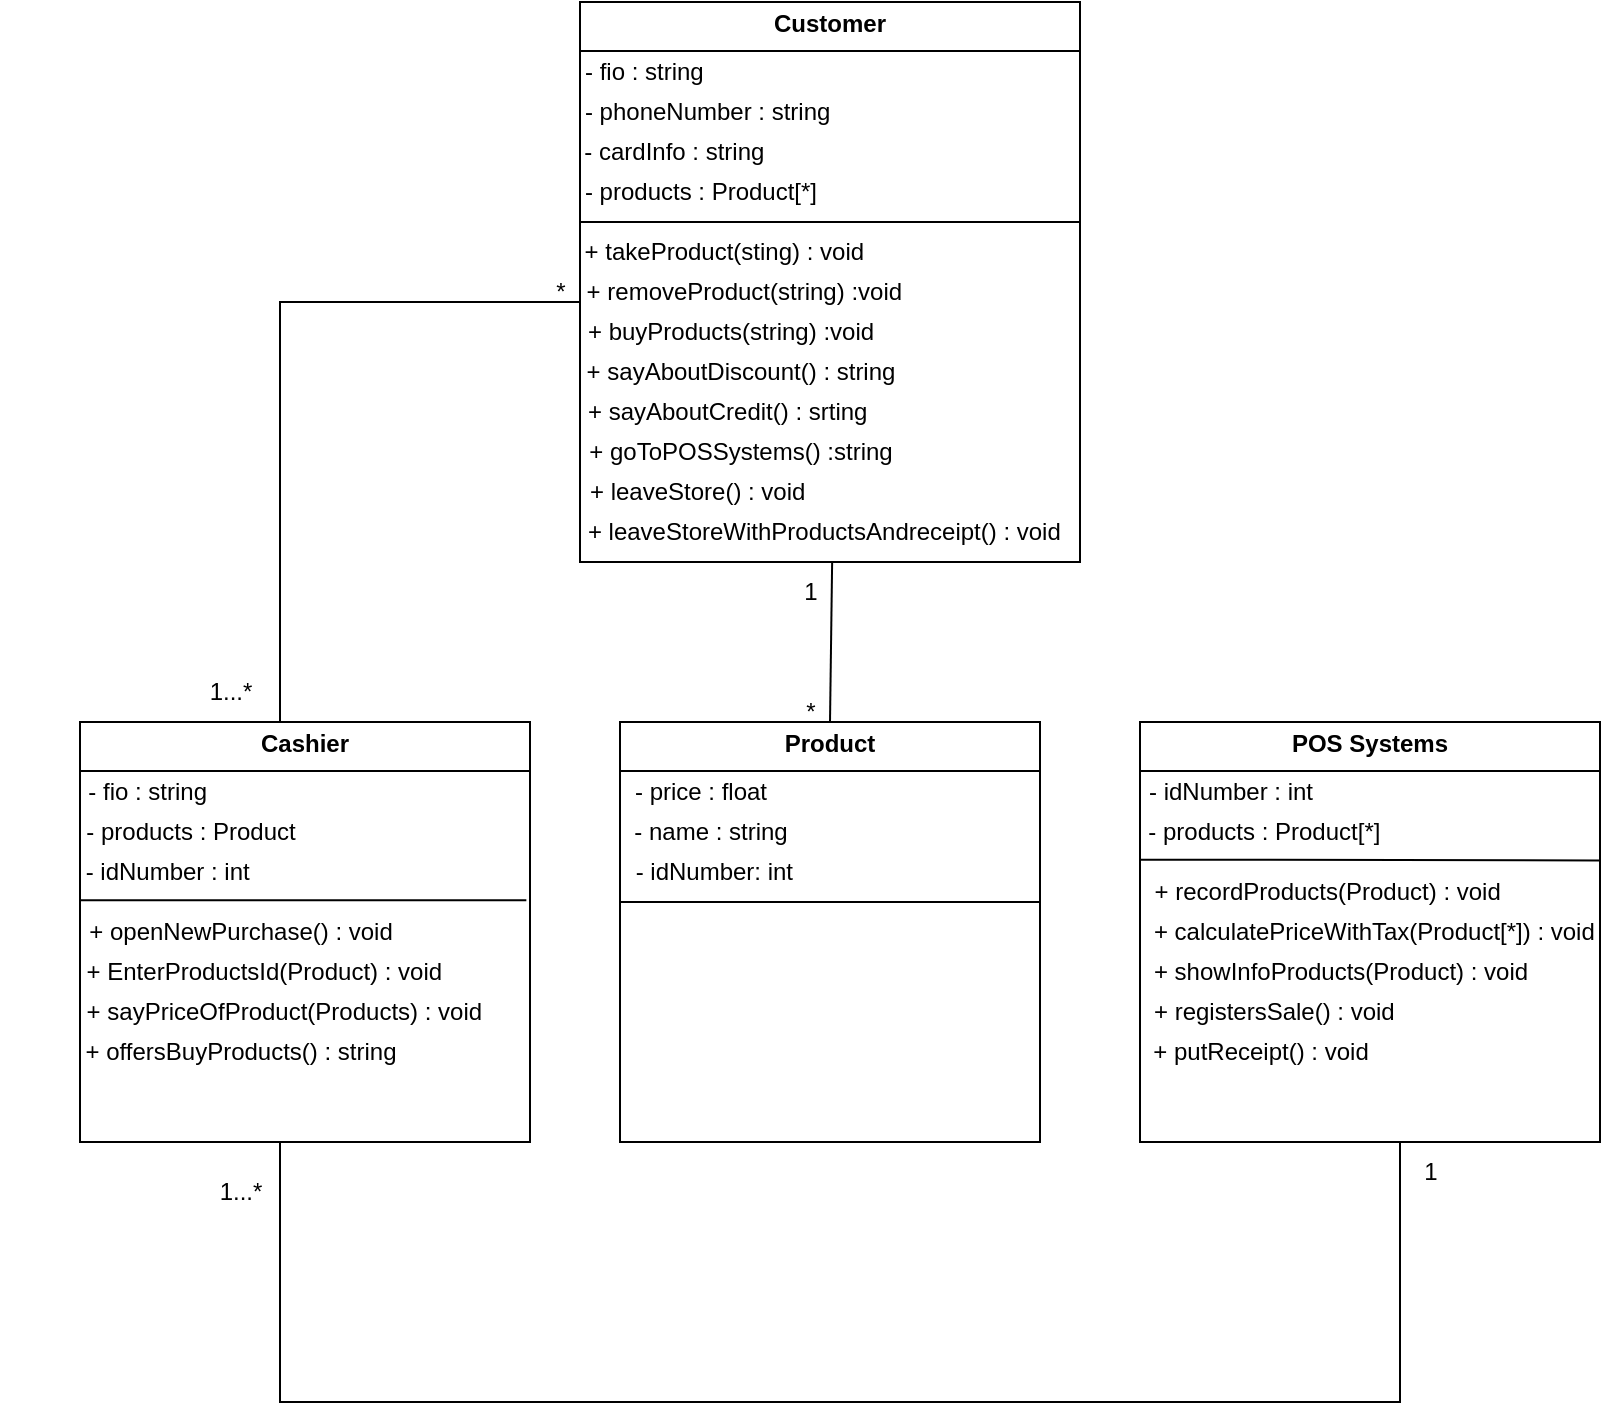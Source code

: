 <mxfile version="26.0.10">
  <diagram name="Страница — 1" id="9IbmU-YzCCTL2jYIP4o5">
    <mxGraphModel dx="11587" dy="918" grid="1" gridSize="10" guides="1" tooltips="1" connect="1" arrows="1" fold="1" page="1" pageScale="1" pageWidth="3300" pageHeight="4681" math="0" shadow="0">
      <root>
        <mxCell id="0" />
        <mxCell id="1" parent="0" />
        <mxCell id="7cEUkDjc9VDe2R28jBB0-4" value="&lt;p style=&quot;margin:0px;margin-top:4px;text-align:center;&quot;&gt;&lt;b&gt;Customer&lt;/b&gt;&lt;/p&gt;&lt;hr size=&quot;1&quot; style=&quot;border-style:solid;&quot;&gt;&lt;div style=&quot;height:2px;&quot;&gt;&lt;/div&gt;" style="verticalAlign=top;align=left;overflow=fill;html=1;whiteSpace=wrap;" vertex="1" parent="1">
          <mxGeometry x="-9090" y="10" width="250" height="280" as="geometry" />
        </mxCell>
        <mxCell id="7cEUkDjc9VDe2R28jBB0-9" value="&amp;nbsp; &amp;nbsp; - fio : string" style="text;html=1;align=center;verticalAlign=middle;resizable=0;points=[];autosize=1;strokeColor=none;fillColor=none;" vertex="1" parent="1">
          <mxGeometry x="-9115" y="30" width="100" height="30" as="geometry" />
        </mxCell>
        <mxCell id="7cEUkDjc9VDe2R28jBB0-10" value="&amp;nbsp; - phoneNumber : string" style="text;html=1;align=center;verticalAlign=middle;resizable=0;points=[];autosize=1;strokeColor=none;fillColor=none;" vertex="1" parent="1">
          <mxGeometry x="-9105" y="50" width="150" height="30" as="geometry" />
        </mxCell>
        <mxCell id="7cEUkDjc9VDe2R28jBB0-11" value="&amp;nbsp; &amp;nbsp; - cardInfo : string" style="text;html=1;align=center;verticalAlign=middle;resizable=0;points=[];autosize=1;strokeColor=none;fillColor=none;" vertex="1" parent="1">
          <mxGeometry x="-9115" y="70" width="130" height="30" as="geometry" />
        </mxCell>
        <mxCell id="7cEUkDjc9VDe2R28jBB0-12" value="&amp;nbsp; &amp;nbsp; &amp;nbsp; &amp;nbsp;+ takeProduct(sting) : void" style="text;html=1;align=center;verticalAlign=middle;resizable=0;points=[];autosize=1;strokeColor=none;fillColor=none;" vertex="1" parent="1">
          <mxGeometry x="-9125" y="120" width="190" height="30" as="geometry" />
        </mxCell>
        <mxCell id="7cEUkDjc9VDe2R28jBB0-13" value="&amp;nbsp; &amp;nbsp; &amp;nbsp; &amp;nbsp; &amp;nbsp; + removeProduct(string) :void" style="text;html=1;align=center;verticalAlign=middle;resizable=0;points=[];autosize=1;strokeColor=none;fillColor=none;" vertex="1" parent="1">
          <mxGeometry x="-9130" y="140" width="210" height="30" as="geometry" />
        </mxCell>
        <mxCell id="7cEUkDjc9VDe2R28jBB0-14" value="" style="endArrow=none;html=1;rounded=0;" edge="1" parent="1">
          <mxGeometry width="50" height="50" relative="1" as="geometry">
            <mxPoint x="-9090" y="120" as="sourcePoint" />
            <mxPoint x="-8840" y="120" as="targetPoint" />
          </mxGeometry>
        </mxCell>
        <mxCell id="7cEUkDjc9VDe2R28jBB0-15" value="- products : Product[*]" style="text;html=1;align=center;verticalAlign=middle;resizable=0;points=[];autosize=1;strokeColor=none;fillColor=none;" vertex="1" parent="1">
          <mxGeometry x="-9100" y="90" width="140" height="30" as="geometry" />
        </mxCell>
        <mxCell id="7cEUkDjc9VDe2R28jBB0-17" value="&amp;nbsp; &amp;nbsp; &amp;nbsp; &amp;nbsp; &amp;nbsp;+ buyProducts(string) :void" style="text;html=1;align=center;verticalAlign=middle;resizable=0;points=[];autosize=1;strokeColor=none;fillColor=none;" vertex="1" parent="1">
          <mxGeometry x="-9130" y="160" width="200" height="30" as="geometry" />
        </mxCell>
        <mxCell id="7cEUkDjc9VDe2R28jBB0-22" value="&lt;p style=&quot;margin:0px;margin-top:4px;text-align:center;&quot;&gt;&lt;b&gt;Product&lt;/b&gt;&lt;/p&gt;&lt;hr size=&quot;1&quot; style=&quot;border-style:solid;&quot;&gt;&lt;div style=&quot;height:2px;&quot;&gt;&lt;/div&gt;" style="verticalAlign=top;align=left;overflow=fill;html=1;whiteSpace=wrap;" vertex="1" parent="1">
          <mxGeometry x="-9070" y="370" width="210" height="210" as="geometry" />
        </mxCell>
        <mxCell id="7cEUkDjc9VDe2R28jBB0-23" value="- price : float" style="text;html=1;align=center;verticalAlign=middle;resizable=0;points=[];autosize=1;strokeColor=none;fillColor=none;" vertex="1" parent="1">
          <mxGeometry x="-9075" y="390" width="90" height="30" as="geometry" />
        </mxCell>
        <mxCell id="7cEUkDjc9VDe2R28jBB0-25" value="&amp;nbsp; &amp;nbsp;- name : string" style="text;html=1;align=center;verticalAlign=middle;resizable=0;points=[];autosize=1;strokeColor=none;fillColor=none;" vertex="1" parent="1">
          <mxGeometry x="-9085" y="410" width="110" height="30" as="geometry" />
        </mxCell>
        <mxCell id="7cEUkDjc9VDe2R28jBB0-28" value="" style="endArrow=none;html=1;rounded=0;entryX=1;entryY=0.5;entryDx=0;entryDy=0;exitX=0;exitY=0.5;exitDx=0;exitDy=0;" edge="1" parent="1">
          <mxGeometry width="50" height="50" relative="1" as="geometry">
            <mxPoint x="-9070" y="460" as="sourcePoint" />
            <mxPoint x="-8860" y="460" as="targetPoint" />
          </mxGeometry>
        </mxCell>
        <mxCell id="7cEUkDjc9VDe2R28jBB0-29" value="&lt;p style=&quot;margin:0px;margin-top:4px;text-align:center;&quot;&gt;&lt;b&gt;POS Systems&lt;/b&gt;&lt;/p&gt;&lt;hr size=&quot;1&quot; style=&quot;border-style:solid;&quot;&gt;&lt;div style=&quot;height:2px;&quot;&gt;&lt;br&gt;&lt;/div&gt;" style="verticalAlign=top;align=left;overflow=fill;html=1;whiteSpace=wrap;" vertex="1" parent="1">
          <mxGeometry x="-8810" y="370" width="230" height="210" as="geometry" />
        </mxCell>
        <mxCell id="7cEUkDjc9VDe2R28jBB0-30" value="&lt;p style=&quot;margin:0px;margin-top:4px;text-align:center;&quot;&gt;&lt;b&gt;Cashier&lt;/b&gt;&lt;/p&gt;&lt;hr size=&quot;1&quot; style=&quot;border-style:solid;&quot;&gt;&lt;div style=&quot;height:2px;&quot;&gt;&lt;/div&gt;" style="verticalAlign=top;align=left;overflow=fill;html=1;whiteSpace=wrap;" vertex="1" parent="1">
          <mxGeometry x="-9340" y="370" width="225" height="210" as="geometry" />
        </mxCell>
        <mxCell id="7cEUkDjc9VDe2R28jBB0-31" value="&amp;nbsp; - fio : string" style="text;html=1;align=center;verticalAlign=middle;resizable=0;points=[];autosize=1;strokeColor=none;fillColor=none;" vertex="1" parent="1">
          <mxGeometry x="-9355" y="390" width="90" height="30" as="geometry" />
        </mxCell>
        <mxCell id="7cEUkDjc9VDe2R28jBB0-33" value="" style="endArrow=none;html=1;rounded=0;entryX=1;entryY=0.329;entryDx=0;entryDy=0;entryPerimeter=0;exitX=0.1;exitY=0.98;exitDx=0;exitDy=0;exitPerimeter=0;" edge="1" parent="1">
          <mxGeometry width="50" height="50" relative="1" as="geometry">
            <mxPoint x="-9340" y="459.17" as="sourcePoint" />
            <mxPoint x="-9116.83" y="459.17" as="targetPoint" />
          </mxGeometry>
        </mxCell>
        <mxCell id="7cEUkDjc9VDe2R28jBB0-34" value="&amp;nbsp; &amp;nbsp; &amp;nbsp; &amp;nbsp;+ EnterProductsId(Product) : void" style="text;html=1;align=center;verticalAlign=middle;resizable=0;points=[];autosize=1;strokeColor=none;fillColor=none;" vertex="1" parent="1">
          <mxGeometry x="-9370" y="480" width="220" height="30" as="geometry" />
        </mxCell>
        <mxCell id="7cEUkDjc9VDe2R28jBB0-36" value="&amp;nbsp; &amp;nbsp; + sayPriceOfProduct(Products) : void" style="text;html=1;align=center;verticalAlign=middle;resizable=0;points=[];autosize=1;strokeColor=none;fillColor=none;" vertex="1" parent="1">
          <mxGeometry x="-9360" y="500" width="230" height="30" as="geometry" />
        </mxCell>
        <mxCell id="7cEUkDjc9VDe2R28jBB0-37" value="&amp;nbsp; &amp;nbsp; &amp;nbsp; &amp;nbsp; &amp;nbsp;+ offersBuyProducts() : string" style="text;html=1;align=center;verticalAlign=middle;resizable=0;points=[];autosize=1;strokeColor=none;fillColor=none;" vertex="1" parent="1">
          <mxGeometry x="-9380" y="520" width="210" height="30" as="geometry" />
        </mxCell>
        <mxCell id="7cEUkDjc9VDe2R28jBB0-38" value="&amp;nbsp; &amp;nbsp;+ sayAboutDiscount() : string" style="text;html=1;align=center;verticalAlign=middle;resizable=0;points=[];autosize=1;strokeColor=none;fillColor=none;" vertex="1" parent="1">
          <mxGeometry x="-9110" y="180" width="190" height="30" as="geometry" />
        </mxCell>
        <mxCell id="7cEUkDjc9VDe2R28jBB0-39" value="&amp;nbsp; + sayAboutCredit() : srting" style="text;html=1;align=center;verticalAlign=middle;resizable=0;points=[];autosize=1;strokeColor=none;fillColor=none;" vertex="1" parent="1">
          <mxGeometry x="-9105" y="200" width="170" height="30" as="geometry" />
        </mxCell>
        <mxCell id="7cEUkDjc9VDe2R28jBB0-40" value="&amp;nbsp; &amp;nbsp;- idNumber : int" style="text;html=1;align=center;verticalAlign=middle;resizable=0;points=[];autosize=1;strokeColor=none;fillColor=none;" vertex="1" parent="1">
          <mxGeometry x="-8830" y="390" width="120" height="30" as="geometry" />
        </mxCell>
        <mxCell id="7cEUkDjc9VDe2R28jBB0-41" value="&amp;nbsp; &amp;nbsp; - idNumber: int" style="text;html=1;align=center;verticalAlign=middle;resizable=0;points=[];autosize=1;strokeColor=none;fillColor=none;" vertex="1" parent="1">
          <mxGeometry x="-9090" y="430" width="120" height="30" as="geometry" />
        </mxCell>
        <mxCell id="7cEUkDjc9VDe2R28jBB0-44" value="- products : Product" style="text;html=1;align=center;verticalAlign=middle;resizable=0;points=[];autosize=1;strokeColor=none;fillColor=none;" vertex="1" parent="1">
          <mxGeometry x="-9350" y="410" width="130" height="30" as="geometry" />
        </mxCell>
        <mxCell id="7cEUkDjc9VDe2R28jBB0-45" value="+ openNewPurchase() : void" style="text;html=1;align=center;verticalAlign=middle;resizable=0;points=[];autosize=1;strokeColor=none;fillColor=none;" vertex="1" parent="1">
          <mxGeometry x="-9350" y="460" width="180" height="30" as="geometry" />
        </mxCell>
        <mxCell id="7cEUkDjc9VDe2R28jBB0-46" value="&amp;nbsp; - idNumber : int" style="text;html=1;align=center;verticalAlign=middle;resizable=0;points=[];autosize=1;strokeColor=none;fillColor=none;" vertex="1" parent="1">
          <mxGeometry x="-9355" y="430" width="110" height="30" as="geometry" />
        </mxCell>
        <mxCell id="7cEUkDjc9VDe2R28jBB0-51" value="&amp;nbsp; &amp;nbsp; &amp;nbsp;+ recordProducts(Product) : void" style="text;html=1;align=center;verticalAlign=middle;resizable=0;points=[];autosize=1;strokeColor=none;fillColor=none;" vertex="1" parent="1">
          <mxGeometry x="-8830" y="440" width="210" height="30" as="geometry" />
        </mxCell>
        <mxCell id="7cEUkDjc9VDe2R28jBB0-53" value="&amp;nbsp; &amp;nbsp; - products : Product[*]" style="text;html=1;align=center;verticalAlign=middle;resizable=0;points=[];autosize=1;strokeColor=none;fillColor=none;" vertex="1" parent="1">
          <mxGeometry x="-8830" y="410" width="150" height="30" as="geometry" />
        </mxCell>
        <mxCell id="7cEUkDjc9VDe2R28jBB0-54" value="+ goToPOSSystems() :string" style="text;html=1;align=center;verticalAlign=middle;resizable=0;points=[];autosize=1;strokeColor=none;fillColor=none;" vertex="1" parent="1">
          <mxGeometry x="-9100" y="220" width="180" height="30" as="geometry" />
        </mxCell>
        <mxCell id="7cEUkDjc9VDe2R28jBB0-56" value="&amp;nbsp; &amp;nbsp; + calculatePriceWithTax(Product[*]) : void" style="text;html=1;align=center;verticalAlign=middle;resizable=0;points=[];autosize=1;strokeColor=none;fillColor=none;" vertex="1" parent="1">
          <mxGeometry x="-8830" y="460" width="260" height="30" as="geometry" />
        </mxCell>
        <mxCell id="7cEUkDjc9VDe2R28jBB0-57" value="&amp;nbsp; &amp;nbsp; &amp;nbsp; &amp;nbsp; &amp;nbsp;+ showInfoProducts(Product) : void" style="text;html=1;align=center;verticalAlign=middle;resizable=0;points=[];autosize=1;strokeColor=none;fillColor=none;" vertex="1" parent="1">
          <mxGeometry x="-8845" y="480" width="240" height="30" as="geometry" />
        </mxCell>
        <mxCell id="7cEUkDjc9VDe2R28jBB0-59" value="&amp;nbsp;+ registersSale() : void" style="text;html=1;align=center;verticalAlign=middle;resizable=0;points=[];autosize=1;strokeColor=none;fillColor=none;" vertex="1" parent="1">
          <mxGeometry x="-8820" y="500" width="150" height="30" as="geometry" />
        </mxCell>
        <mxCell id="7cEUkDjc9VDe2R28jBB0-60" value="&amp;nbsp; &amp;nbsp;+ putReceipt() : void" style="text;html=1;align=center;verticalAlign=middle;resizable=0;points=[];autosize=1;strokeColor=none;fillColor=none;" vertex="1" parent="1">
          <mxGeometry x="-8825" y="520" width="140" height="30" as="geometry" />
        </mxCell>
        <mxCell id="7cEUkDjc9VDe2R28jBB0-63" value="&amp;nbsp; + leaveStore() : void" style="text;html=1;align=center;verticalAlign=middle;resizable=0;points=[];autosize=1;strokeColor=none;fillColor=none;" vertex="1" parent="1">
          <mxGeometry x="-9105" y="240" width="140" height="30" as="geometry" />
        </mxCell>
        <mxCell id="7cEUkDjc9VDe2R28jBB0-64" value="&amp;nbsp; &amp;nbsp; + leaveStoreWithProductsAndreceipt() : void" style="text;html=1;align=center;verticalAlign=middle;resizable=0;points=[];autosize=1;strokeColor=none;fillColor=none;" vertex="1" parent="1">
          <mxGeometry x="-9110" y="260" width="270" height="30" as="geometry" />
        </mxCell>
        <mxCell id="7cEUkDjc9VDe2R28jBB0-71" value="" style="endArrow=none;html=1;rounded=0;entryX=1;entryY=0.478;entryDx=0;entryDy=0;entryPerimeter=0;" edge="1" parent="1">
          <mxGeometry width="50" height="50" relative="1" as="geometry">
            <mxPoint x="-8810" y="438.82" as="sourcePoint" />
            <mxPoint x="-8580" y="439.2" as="targetPoint" />
          </mxGeometry>
        </mxCell>
        <mxCell id="7cEUkDjc9VDe2R28jBB0-73" value="" style="endArrow=none;html=1;rounded=0;entryX=0.541;entryY=1;entryDx=0;entryDy=0;entryPerimeter=0;" edge="1" parent="1" target="7cEUkDjc9VDe2R28jBB0-64">
          <mxGeometry width="50" height="50" relative="1" as="geometry">
            <mxPoint x="-8965" y="370" as="sourcePoint" />
            <mxPoint x="-8967" y="290" as="targetPoint" />
          </mxGeometry>
        </mxCell>
        <mxCell id="7cEUkDjc9VDe2R28jBB0-75" value="1" style="text;html=1;align=center;verticalAlign=middle;resizable=0;points=[];autosize=1;strokeColor=none;fillColor=none;" vertex="1" parent="1">
          <mxGeometry x="-8990" y="290" width="30" height="30" as="geometry" />
        </mxCell>
        <mxCell id="7cEUkDjc9VDe2R28jBB0-78" value="1...*" style="text;html=1;align=center;verticalAlign=middle;resizable=0;points=[];autosize=1;strokeColor=none;fillColor=none;" vertex="1" parent="1">
          <mxGeometry x="-9280" y="590" width="40" height="30" as="geometry" />
        </mxCell>
        <mxCell id="7cEUkDjc9VDe2R28jBB0-79" value="" style="shape=partialRectangle;whiteSpace=wrap;html=1;bottom=1;right=1;left=1;top=0;fillColor=none;routingCenterX=-0.5;" vertex="1" parent="1">
          <mxGeometry x="-9240" y="580" width="560" height="130" as="geometry" />
        </mxCell>
        <mxCell id="7cEUkDjc9VDe2R28jBB0-80" value="1" style="text;html=1;align=center;verticalAlign=middle;resizable=0;points=[];autosize=1;strokeColor=none;fillColor=none;" vertex="1" parent="1">
          <mxGeometry x="-8680" y="580" width="30" height="30" as="geometry" />
        </mxCell>
        <mxCell id="7cEUkDjc9VDe2R28jBB0-81" value="" style="shape=partialRectangle;whiteSpace=wrap;html=1;bottom=0;right=0;fillColor=none;" vertex="1" parent="1">
          <mxGeometry x="-9240" y="160" width="150" height="210" as="geometry" />
        </mxCell>
        <mxCell id="7cEUkDjc9VDe2R28jBB0-82" value="1...*" style="text;html=1;align=center;verticalAlign=middle;resizable=0;points=[];autosize=1;strokeColor=none;fillColor=none;" vertex="1" parent="1">
          <mxGeometry x="-9285" y="340" width="40" height="30" as="geometry" />
        </mxCell>
        <mxCell id="7cEUkDjc9VDe2R28jBB0-85" value="*" style="text;html=1;align=center;verticalAlign=middle;resizable=0;points=[];autosize=1;strokeColor=none;fillColor=none;" vertex="1" parent="1">
          <mxGeometry x="-9115" y="140" width="30" height="30" as="geometry" />
        </mxCell>
        <mxCell id="7cEUkDjc9VDe2R28jBB0-86" value="*" style="text;html=1;align=center;verticalAlign=middle;resizable=0;points=[];autosize=1;strokeColor=none;fillColor=none;" vertex="1" parent="1">
          <mxGeometry x="-8990" y="350" width="30" height="30" as="geometry" />
        </mxCell>
      </root>
    </mxGraphModel>
  </diagram>
</mxfile>
